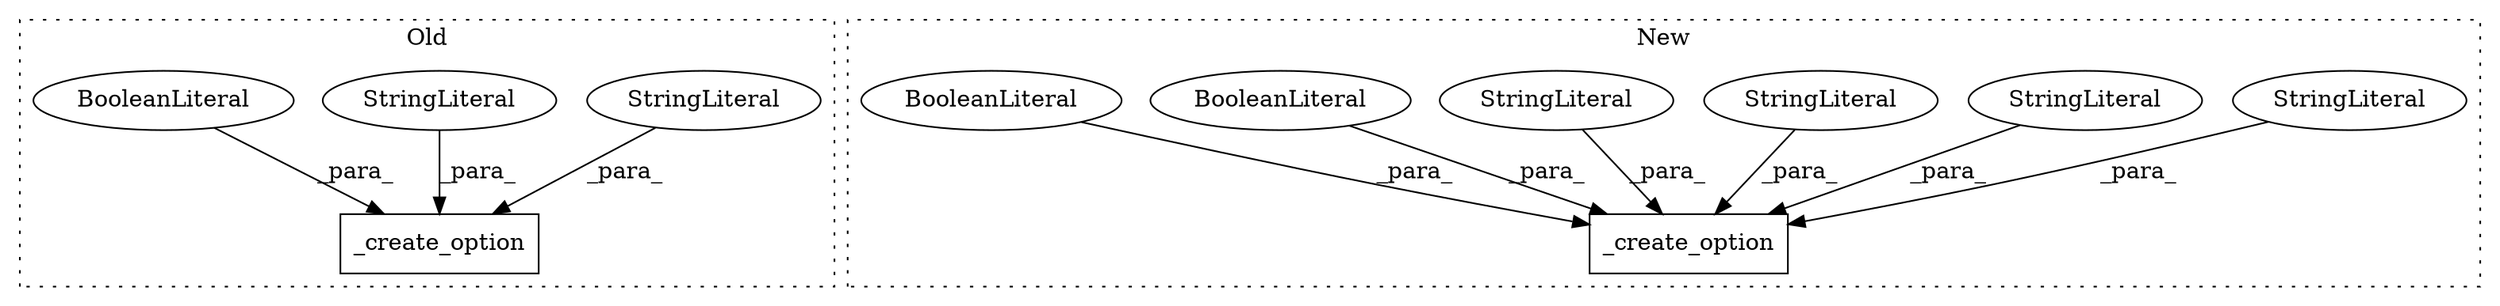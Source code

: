 digraph G {
subgraph cluster0 {
1 [label="_create_option" a="32" s="5529,5684" l="15,1" shape="box"];
4 [label="StringLiteral" a="45" s="5632" l="39" shape="ellipse"];
8 [label="StringLiteral" a="45" s="5672" l="12" shape="ellipse"];
11 [label="BooleanLiteral" a="9" s="5622" l="4" shape="ellipse"];
label = "Old";
style="dotted";
}
subgraph cluster1 {
2 [label="_create_option" a="32" s="6111,6253" l="15,1" shape="box"];
3 [label="StringLiteral" a="45" s="6210" l="30" shape="ellipse"];
5 [label="StringLiteral" a="45" s="6126" l="23" shape="ellipse"];
6 [label="StringLiteral" a="45" s="6150" l="49" shape="ellipse"];
7 [label="StringLiteral" a="45" s="6241" l="12" shape="ellipse"];
9 [label="BooleanLiteral" a="9" s="6200" l="4" shape="ellipse"];
10 [label="BooleanLiteral" a="9" s="6205" l="4" shape="ellipse"];
label = "New";
style="dotted";
}
3 -> 2 [label="_para_"];
4 -> 1 [label="_para_"];
5 -> 2 [label="_para_"];
6 -> 2 [label="_para_"];
7 -> 2 [label="_para_"];
8 -> 1 [label="_para_"];
9 -> 2 [label="_para_"];
10 -> 2 [label="_para_"];
11 -> 1 [label="_para_"];
}